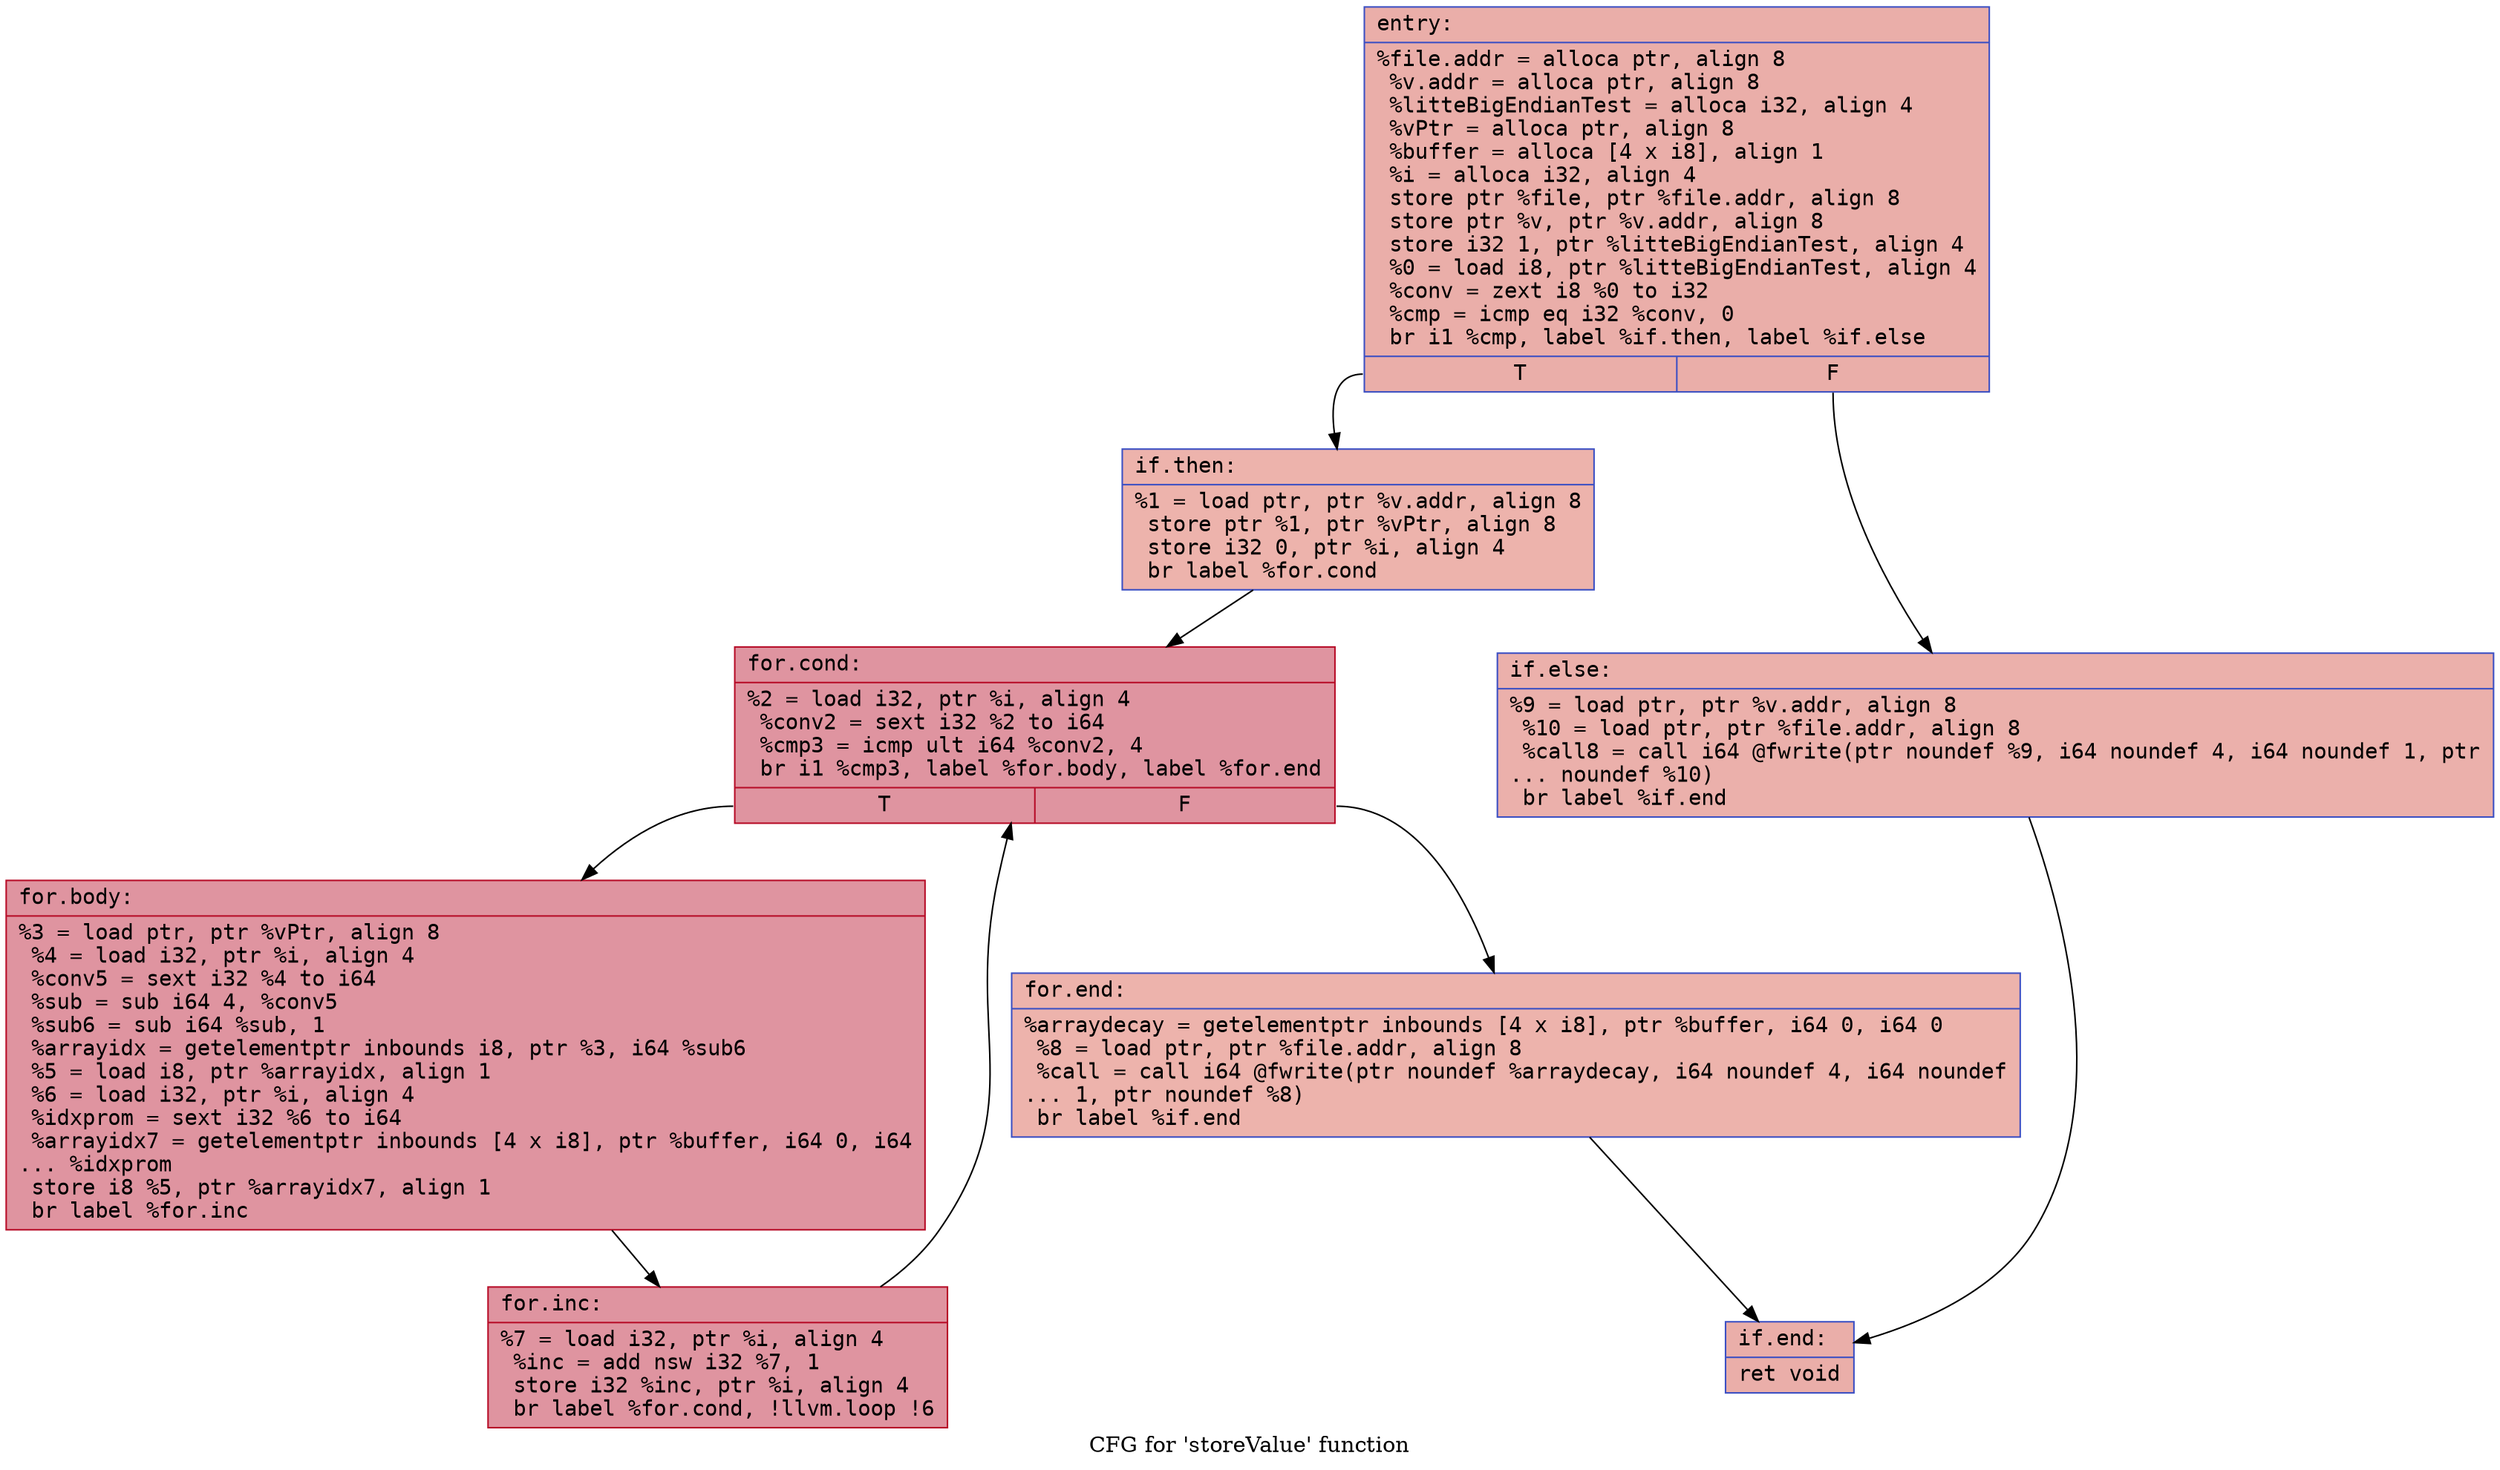 digraph "CFG for 'storeValue' function" {
	label="CFG for 'storeValue' function";

	Node0x5598b3de22c0 [shape=record,color="#3d50c3ff", style=filled, fillcolor="#d0473d70" fontname="Courier",label="{entry:\l|  %file.addr = alloca ptr, align 8\l  %v.addr = alloca ptr, align 8\l  %litteBigEndianTest = alloca i32, align 4\l  %vPtr = alloca ptr, align 8\l  %buffer = alloca [4 x i8], align 1\l  %i = alloca i32, align 4\l  store ptr %file, ptr %file.addr, align 8\l  store ptr %v, ptr %v.addr, align 8\l  store i32 1, ptr %litteBigEndianTest, align 4\l  %0 = load i8, ptr %litteBigEndianTest, align 4\l  %conv = zext i8 %0 to i32\l  %cmp = icmp eq i32 %conv, 0\l  br i1 %cmp, label %if.then, label %if.else\l|{<s0>T|<s1>F}}"];
	Node0x5598b3de22c0:s0 -> Node0x5598b3de2a80[tooltip="entry -> if.then\nProbability 37.50%" ];
	Node0x5598b3de22c0:s1 -> Node0x5598b3de2af0[tooltip="entry -> if.else\nProbability 62.50%" ];
	Node0x5598b3de2a80 [shape=record,color="#3d50c3ff", style=filled, fillcolor="#d6524470" fontname="Courier",label="{if.then:\l|  %1 = load ptr, ptr %v.addr, align 8\l  store ptr %1, ptr %vPtr, align 8\l  store i32 0, ptr %i, align 4\l  br label %for.cond\l}"];
	Node0x5598b3de2a80 -> Node0x5598b3de2f70[tooltip="if.then -> for.cond\nProbability 100.00%" ];
	Node0x5598b3de2f70 [shape=record,color="#b70d28ff", style=filled, fillcolor="#b70d2870" fontname="Courier",label="{for.cond:\l|  %2 = load i32, ptr %i, align 4\l  %conv2 = sext i32 %2 to i64\l  %cmp3 = icmp ult i64 %conv2, 4\l  br i1 %cmp3, label %for.body, label %for.end\l|{<s0>T|<s1>F}}"];
	Node0x5598b3de2f70:s0 -> Node0x5598b3de31f0[tooltip="for.cond -> for.body\nProbability 96.88%" ];
	Node0x5598b3de2f70:s1 -> Node0x5598b3de3240[tooltip="for.cond -> for.end\nProbability 3.12%" ];
	Node0x5598b3de31f0 [shape=record,color="#b70d28ff", style=filled, fillcolor="#b70d2870" fontname="Courier",label="{for.body:\l|  %3 = load ptr, ptr %vPtr, align 8\l  %4 = load i32, ptr %i, align 4\l  %conv5 = sext i32 %4 to i64\l  %sub = sub i64 4, %conv5\l  %sub6 = sub i64 %sub, 1\l  %arrayidx = getelementptr inbounds i8, ptr %3, i64 %sub6\l  %5 = load i8, ptr %arrayidx, align 1\l  %6 = load i32, ptr %i, align 4\l  %idxprom = sext i32 %6 to i64\l  %arrayidx7 = getelementptr inbounds [4 x i8], ptr %buffer, i64 0, i64\l... %idxprom\l  store i8 %5, ptr %arrayidx7, align 1\l  br label %for.inc\l}"];
	Node0x5598b3de31f0 -> Node0x5598b3de3a10[tooltip="for.body -> for.inc\nProbability 100.00%" ];
	Node0x5598b3de3a10 [shape=record,color="#b70d28ff", style=filled, fillcolor="#b70d2870" fontname="Courier",label="{for.inc:\l|  %7 = load i32, ptr %i, align 4\l  %inc = add nsw i32 %7, 1\l  store i32 %inc, ptr %i, align 4\l  br label %for.cond, !llvm.loop !6\l}"];
	Node0x5598b3de3a10 -> Node0x5598b3de2f70[tooltip="for.inc -> for.cond\nProbability 100.00%" ];
	Node0x5598b3de3240 [shape=record,color="#3d50c3ff", style=filled, fillcolor="#d6524470" fontname="Courier",label="{for.end:\l|  %arraydecay = getelementptr inbounds [4 x i8], ptr %buffer, i64 0, i64 0\l  %8 = load ptr, ptr %file.addr, align 8\l  %call = call i64 @fwrite(ptr noundef %arraydecay, i64 noundef 4, i64 noundef\l... 1, ptr noundef %8)\l  br label %if.end\l}"];
	Node0x5598b3de3240 -> Node0x5598b3dead30[tooltip="for.end -> if.end\nProbability 100.00%" ];
	Node0x5598b3de2af0 [shape=record,color="#3d50c3ff", style=filled, fillcolor="#d24b4070" fontname="Courier",label="{if.else:\l|  %9 = load ptr, ptr %v.addr, align 8\l  %10 = load ptr, ptr %file.addr, align 8\l  %call8 = call i64 @fwrite(ptr noundef %9, i64 noundef 4, i64 noundef 1, ptr\l... noundef %10)\l  br label %if.end\l}"];
	Node0x5598b3de2af0 -> Node0x5598b3dead30[tooltip="if.else -> if.end\nProbability 100.00%" ];
	Node0x5598b3dead30 [shape=record,color="#3d50c3ff", style=filled, fillcolor="#d0473d70" fontname="Courier",label="{if.end:\l|  ret void\l}"];
}
